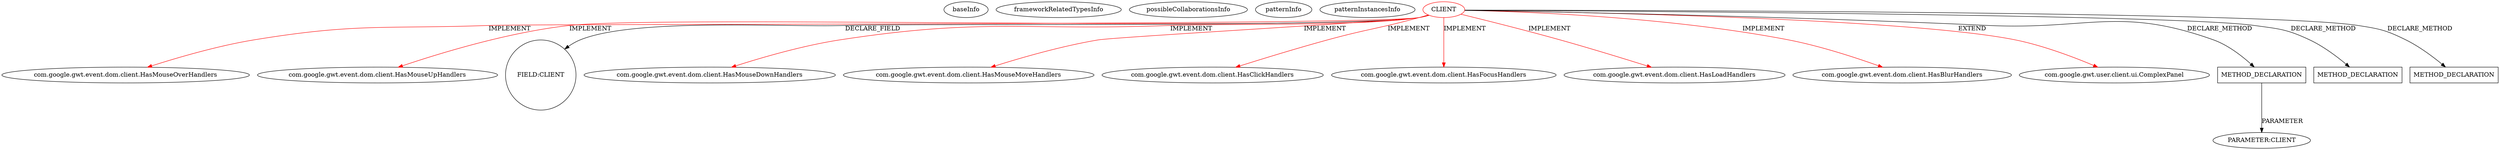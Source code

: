 digraph {
baseInfo[graphId=693,category="pattern",isAnonymous=false,possibleRelation=false]
frameworkRelatedTypesInfo[0="com.google.gwt.event.dom.client.HasBlurHandlers",1="com.google.gwt.event.dom.client.HasLoadHandlers",2="com.google.gwt.user.client.ui.ComplexPanel",3="com.google.gwt.event.dom.client.HasMouseUpHandlers",4="com.google.gwt.event.dom.client.HasClickHandlers",5="com.google.gwt.event.dom.client.HasMouseMoveHandlers",6="com.google.gwt.event.dom.client.HasFocusHandlers",7="com.google.gwt.event.dom.client.HasMouseDownHandlers",8="com.google.gwt.event.dom.client.HasMouseOverHandlers"]
possibleCollaborationsInfo[]
patternInfo[frequency=5.0,patternRootClient=0]
patternInstancesInfo[0="mguiral-GwtSvgLib~/mguiral-GwtSvgLib/GwtSvgLib-master/src/gwt/html5/svg/client/user/ui/SVGSymbolWidget.java~SVGSymbolWidget~3998",1="mguiral-GwtSvgLib~/mguiral-GwtSvgLib/GwtSvgLib-master/src/gwt/html5/svg/client/user/ui/SVGUseWidget.java~SVGUseWidget~3995",2="mguiral-GwtSvgLib~/mguiral-GwtSvgLib/GwtSvgLib-master/src/gwt/html5/svg/client/user/ui/SVGTextContentWidget.java~SVGTextContentWidget~3987",3="mguiral-GwtSvgLib~/mguiral-GwtSvgLib/GwtSvgLib-master/src/gwt/html5/svg/client/user/ui/SVGGraphicalWidget.java~SVGGraphicalWidget~3974",4="mguiral-GwtSvgLib~/mguiral-GwtSvgLib/GwtSvgLib-master/src/gwt/html5/svg/client/user/ui/SVGSwitchWidget.java~SVGSwitchWidget~4001"]
7[label="com.google.gwt.event.dom.client.HasMouseOverHandlers",vertexType="FRAMEWORK_INTERFACE_TYPE",isFrameworkType=false]
0[label="CLIENT",vertexType="ROOT_CLIENT_CLASS_DECLARATION",isFrameworkType=false,color=red]
6[label="com.google.gwt.event.dom.client.HasMouseUpHandlers",vertexType="FRAMEWORK_INTERFACE_TYPE",isFrameworkType=false]
11[label="FIELD:CLIENT",vertexType="FIELD_DECLARATION",isFrameworkType=false,shape=circle]
5[label="com.google.gwt.event.dom.client.HasMouseDownHandlers",vertexType="FRAMEWORK_INTERFACE_TYPE",isFrameworkType=false]
8[label="com.google.gwt.event.dom.client.HasMouseMoveHandlers",vertexType="FRAMEWORK_INTERFACE_TYPE",isFrameworkType=false]
4[label="com.google.gwt.event.dom.client.HasClickHandlers",vertexType="FRAMEWORK_INTERFACE_TYPE",isFrameworkType=false]
2[label="com.google.gwt.event.dom.client.HasFocusHandlers",vertexType="FRAMEWORK_INTERFACE_TYPE",isFrameworkType=false]
10[label="com.google.gwt.event.dom.client.HasLoadHandlers",vertexType="FRAMEWORK_INTERFACE_TYPE",isFrameworkType=false]
3[label="com.google.gwt.event.dom.client.HasBlurHandlers",vertexType="FRAMEWORK_INTERFACE_TYPE",isFrameworkType=false]
1[label="com.google.gwt.user.client.ui.ComplexPanel",vertexType="FRAMEWORK_CLASS_TYPE",isFrameworkType=false]
128[label="METHOD_DECLARATION",vertexType="CLIENT_METHOD_DECLARATION",isFrameworkType=false,shape=box]
130[label="PARAMETER:CLIENT",vertexType="PARAMETER_DECLARATION",isFrameworkType=false]
111[label="METHOD_DECLARATION",vertexType="CLIENT_METHOD_DECLARATION",isFrameworkType=false,shape=box]
109[label="METHOD_DECLARATION",vertexType="CLIENT_METHOD_DECLARATION",isFrameworkType=false,shape=box]
0->3[label="IMPLEMENT",color=red]
0->10[label="IMPLEMENT",color=red]
0->1[label="EXTEND",color=red]
0->11[label="DECLARE_FIELD"]
0->109[label="DECLARE_METHOD"]
0->6[label="IMPLEMENT",color=red]
0->4[label="IMPLEMENT",color=red]
0->111[label="DECLARE_METHOD"]
0->8[label="IMPLEMENT",color=red]
0->2[label="IMPLEMENT",color=red]
0->5[label="IMPLEMENT",color=red]
0->7[label="IMPLEMENT",color=red]
0->128[label="DECLARE_METHOD"]
128->130[label="PARAMETER"]
}
